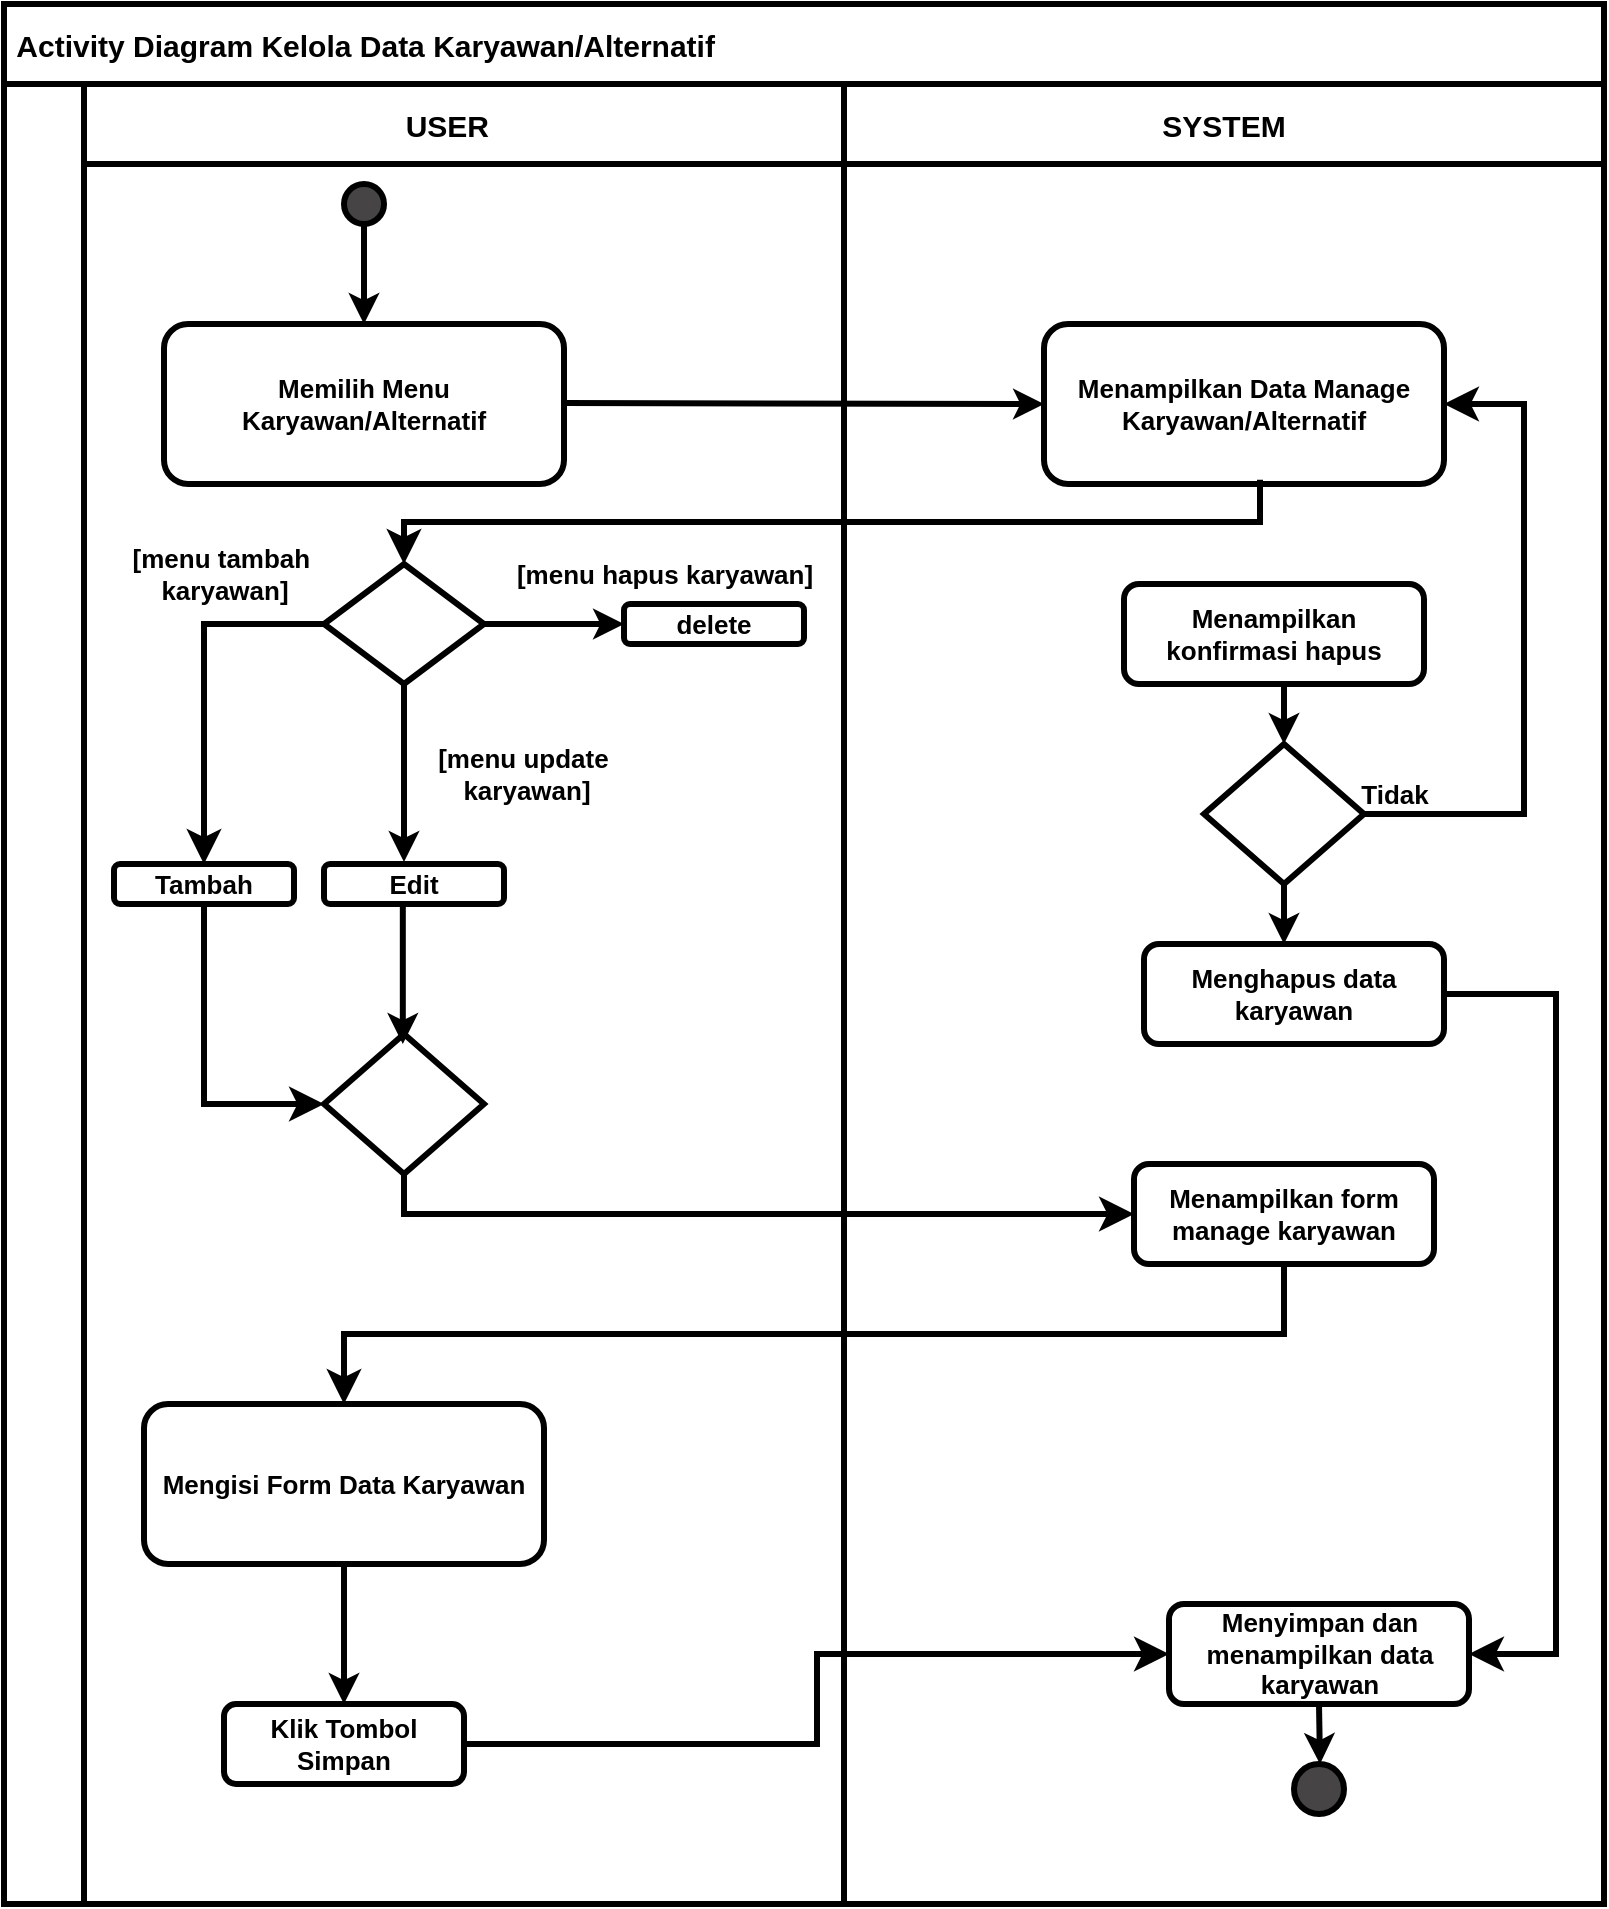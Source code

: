 <mxfile>
    <diagram id="BdHdLVCnZauQO98SUEwG" name="activity_user">
        <mxGraphModel dx="1031" dy="1895" grid="1" gridSize="10" guides="1" tooltips="1" connect="1" arrows="1" fold="1" page="1" pageScale="1" pageWidth="827" pageHeight="1169" math="0" shadow="0">
            <root>
                <mxCell id="0"/>
                <mxCell id="1" parent="0"/>
                <mxCell id="2" value=" Activity Diagram Kelola Data Karyawan/Alternatif" style="shape=table;childLayout=tableLayout;startSize=40;collapsible=0;recursiveResize=0;expand=0;strokeColor=default;align=left;verticalAlign=middle;fontFamily=Helvetica;fontSize=15;fontColor=default;fillColor=none;fontStyle=1;strokeWidth=3;" parent="1" vertex="1">
                    <mxGeometry x="14" y="-1160" width="800" height="950" as="geometry"/>
                </mxCell>
                <mxCell id="3" value="" style="shape=tableRow;horizontal=0;swimlaneHead=0;swimlaneBody=0;top=0;left=0;strokeColor=inherit;bottom=0;right=0;dropTarget=0;fontStyle=1;fillColor=none;points=[[0,0.5],[1,0.5]];portConstraint=eastwest;startSize=40;collapsible=0;recursiveResize=0;expand=0;align=center;verticalAlign=middle;fontFamily=Helvetica;fontSize=13;fontColor=default;strokeWidth=3;" parent="2" vertex="1">
                    <mxGeometry y="40" width="800" height="910" as="geometry"/>
                </mxCell>
                <mxCell id="4" value="USER    " style="swimlane;swimlaneHead=0;swimlaneBody=0;fontStyle=1;strokeColor=inherit;connectable=0;fillColor=none;startSize=40;collapsible=0;recursiveResize=0;expand=0;align=center;verticalAlign=middle;fontFamily=Helvetica;fontSize=15;fontColor=default;strokeWidth=3;" parent="3" vertex="1">
                    <mxGeometry x="40" width="380" height="910" as="geometry">
                        <mxRectangle width="380" height="910" as="alternateBounds"/>
                    </mxGeometry>
                </mxCell>
                <mxCell id="5" style="edgeStyle=none;html=1;exitX=0.5;exitY=1;exitDx=0;exitDy=0;fontFamily=Helvetica;fontSize=13;fontColor=default;strokeWidth=3;fontStyle=1" parent="4" source="6" target="7" edge="1">
                    <mxGeometry relative="1" as="geometry"/>
                </mxCell>
                <mxCell id="6" value="" style="ellipse;whiteSpace=wrap;html=1;aspect=fixed;strokeColor=default;align=center;verticalAlign=middle;fontFamily=Helvetica;fontSize=13;fontColor=default;fillColor=light-dark(#464444, #ededed);strokeWidth=3;fontStyle=1" parent="4" vertex="1">
                    <mxGeometry x="130" y="50" width="20" height="20" as="geometry"/>
                </mxCell>
                <mxCell id="7" value="Memilih Menu Karyawan/Alternatif" style="rounded=1;whiteSpace=wrap;html=1;strokeColor=default;align=center;verticalAlign=middle;fontFamily=Helvetica;fontSize=13;fontColor=default;fillColor=none;strokeWidth=3;fontStyle=1" parent="4" vertex="1">
                    <mxGeometry x="40" y="120" width="200" height="80" as="geometry"/>
                </mxCell>
                <mxCell id="8" value="Tambah" style="rounded=1;whiteSpace=wrap;html=1;strokeColor=default;align=center;verticalAlign=middle;fontFamily=Helvetica;fontSize=13;fontColor=default;fillColor=none;strokeWidth=3;fontStyle=1" parent="4" vertex="1">
                    <mxGeometry x="15" y="390" width="90" height="20" as="geometry"/>
                </mxCell>
                <mxCell id="9" value="Mengisi Form Data Karyawan" style="rounded=1;whiteSpace=wrap;html=1;strokeColor=default;align=center;verticalAlign=middle;fontFamily=Helvetica;fontSize=13;fontColor=default;fillColor=none;strokeWidth=3;fontStyle=1" parent="4" vertex="1">
                    <mxGeometry x="30" y="660" width="200" height="80" as="geometry"/>
                </mxCell>
                <mxCell id="11" value="" style="endArrow=classic;html=1;fontFamily=Helvetica;fontSize=13;fontColor=default;entryX=0;entryY=0.5;entryDx=0;entryDy=0;strokeWidth=3;fontStyle=1" parent="4" target="14" edge="1">
                    <mxGeometry width="50" height="50" relative="1" as="geometry">
                        <mxPoint x="240" y="159.5" as="sourcePoint"/>
                        <mxPoint x="360" y="159.5" as="targetPoint"/>
                    </mxGeometry>
                </mxCell>
                <mxCell id="23" value="&lt;div&gt;&lt;div&gt;&lt;br&gt;&lt;/div&gt;&lt;/div&gt;" style="rhombus;whiteSpace=wrap;html=1;strokeColor=default;align=center;verticalAlign=middle;fontFamily=Helvetica;fontSize=13;fontColor=default;fillColor=none;strokeWidth=3;fontStyle=1" parent="4" vertex="1">
                    <mxGeometry x="120" y="240" width="80" height="60" as="geometry"/>
                </mxCell>
                <mxCell id="32" value="Edit" style="rounded=1;whiteSpace=wrap;html=1;strokeColor=default;align=center;verticalAlign=middle;fontFamily=Helvetica;fontSize=13;fontColor=default;fillColor=none;strokeWidth=3;fontStyle=1" parent="4" vertex="1">
                    <mxGeometry x="120" y="390" width="90" height="20" as="geometry"/>
                </mxCell>
                <mxCell id="33" value="delete" style="rounded=1;whiteSpace=wrap;html=1;strokeColor=default;align=center;verticalAlign=middle;fontFamily=Helvetica;fontSize=13;fontColor=default;fillColor=none;strokeWidth=3;fontStyle=1" parent="4" vertex="1">
                    <mxGeometry x="270" y="260" width="90" height="20" as="geometry"/>
                </mxCell>
                <mxCell id="34" value="&lt;div&gt;&lt;div&gt;&lt;br&gt;&lt;/div&gt;&lt;/div&gt;" style="rhombus;whiteSpace=wrap;html=1;strokeColor=default;align=center;verticalAlign=middle;fontFamily=Helvetica;fontSize=13;fontColor=default;fillColor=none;strokeWidth=3;fontStyle=1" parent="4" vertex="1">
                    <mxGeometry x="120" y="475" width="80" height="70" as="geometry"/>
                </mxCell>
                <mxCell id="35" value="" style="edgeStyle=elbowEdgeStyle;elbow=vertical;endArrow=classic;html=1;curved=0;rounded=0;endSize=8;startSize=8;entryX=0.5;entryY=0;entryDx=0;entryDy=0;exitX=0;exitY=0.5;exitDx=0;exitDy=0;strokeWidth=3;fontSize=13;fontStyle=1" parent="4" source="23" target="8" edge="1">
                    <mxGeometry width="50" height="50" relative="1" as="geometry">
                        <mxPoint x="50" y="280" as="sourcePoint"/>
                        <mxPoint x="100" y="230" as="targetPoint"/>
                        <Array as="points">
                            <mxPoint x="70" y="270"/>
                        </Array>
                    </mxGeometry>
                </mxCell>
                <mxCell id="38" value="" style="endArrow=classic;html=1;entryX=0;entryY=0.5;entryDx=0;entryDy=0;strokeWidth=3;fontSize=13;fontStyle=1" parent="4" target="33" edge="1">
                    <mxGeometry width="50" height="50" relative="1" as="geometry">
                        <mxPoint x="200" y="270" as="sourcePoint"/>
                        <mxPoint x="250" y="220" as="targetPoint"/>
                    </mxGeometry>
                </mxCell>
                <mxCell id="47" value="" style="edgeStyle=elbowEdgeStyle;elbow=horizontal;endArrow=classic;html=1;curved=0;rounded=0;endSize=8;startSize=8;fontFamily=Helvetica;fontSize=13;fontColor=default;entryX=0;entryY=0.5;entryDx=0;entryDy=0;exitX=0.5;exitY=1;exitDx=0;exitDy=0;strokeWidth=3;fontStyle=1" parent="4" source="8" target="34" edge="1">
                    <mxGeometry width="50" height="50" relative="1" as="geometry">
                        <mxPoint x="200" y="740" as="sourcePoint"/>
                        <mxPoint x="200" y="460" as="targetPoint"/>
                        <Array as="points">
                            <mxPoint x="60" y="460"/>
                        </Array>
                    </mxGeometry>
                </mxCell>
                <mxCell id="50" value="[menu tambah&amp;nbsp;&lt;div&gt;karyawan]&lt;/div&gt;" style="text;html=1;align=center;verticalAlign=middle;resizable=0;points=[];autosize=1;strokeColor=none;fillColor=none;strokeWidth=3;fontSize=13;fontStyle=1" parent="4" vertex="1">
                    <mxGeometry x="15" y="225" width="110" height="40" as="geometry"/>
                </mxCell>
                <mxCell id="51" value="[menu update&amp;nbsp;&lt;div&gt;karyawan]&lt;/div&gt;" style="text;html=1;align=center;verticalAlign=middle;resizable=0;points=[];autosize=1;strokeColor=none;fillColor=none;strokeWidth=3;fontSize=13;fontStyle=1" parent="4" vertex="1">
                    <mxGeometry x="166" y="325" width="110" height="40" as="geometry"/>
                </mxCell>
                <mxCell id="67" value="Klik Tombol Simpan" style="rounded=1;whiteSpace=wrap;html=1;strokeWidth=3;fontSize=13;fontStyle=1" parent="4" vertex="1">
                    <mxGeometry x="70" y="810" width="120" height="40" as="geometry"/>
                </mxCell>
                <mxCell id="68" style="edgeStyle=none;html=1;fontFamily=Helvetica;fontSize=13;fontColor=default;exitX=0.5;exitY=1;exitDx=0;exitDy=0;entryX=0.5;entryY=0;entryDx=0;entryDy=0;strokeWidth=3;fontStyle=1" parent="4" source="9" target="67" edge="1">
                    <mxGeometry relative="1" as="geometry">
                        <mxPoint x="120" y="700" as="sourcePoint"/>
                        <mxPoint x="120" y="810" as="targetPoint"/>
                    </mxGeometry>
                </mxCell>
                <mxCell id="72" value="" style="endArrow=classic;html=1;exitX=0.5;exitY=1;exitDx=0;exitDy=0;strokeWidth=3;fontSize=13;fontStyle=1" parent="4" source="23" edge="1">
                    <mxGeometry width="50" height="50" relative="1" as="geometry">
                        <mxPoint x="395" y="460" as="sourcePoint"/>
                        <mxPoint x="160" y="389" as="targetPoint"/>
                    </mxGeometry>
                </mxCell>
                <mxCell id="49" value="[menu hapus karyawan]" style="text;html=1;align=center;verticalAlign=middle;resizable=0;points=[];autosize=1;strokeColor=none;fillColor=none;strokeWidth=3;fontSize=13;fontStyle=1" parent="4" vertex="1">
                    <mxGeometry x="210" y="230" width="160" height="30" as="geometry"/>
                </mxCell>
                <mxCell id="73" style="edgeStyle=none;html=1;fontFamily=Helvetica;fontSize=13;fontColor=default;exitX=0.5;exitY=1;exitDx=0;exitDy=0;entryX=0.5;entryY=0;entryDx=0;entryDy=0;strokeWidth=3;fontStyle=1" parent="4" edge="1">
                    <mxGeometry relative="1" as="geometry">
                        <mxPoint x="159.41" y="410" as="sourcePoint"/>
                        <mxPoint x="159.41" y="480" as="targetPoint"/>
                    </mxGeometry>
                </mxCell>
                <mxCell id="12" value="SYSTEM" style="swimlane;swimlaneHead=0;swimlaneBody=0;fontStyle=1;strokeColor=inherit;connectable=0;fillColor=none;startSize=40;collapsible=0;recursiveResize=0;expand=0;align=center;verticalAlign=middle;fontFamily=Helvetica;fontSize=15;fontColor=default;strokeWidth=3;" parent="3" vertex="1">
                    <mxGeometry x="420" width="380" height="910" as="geometry">
                        <mxRectangle width="380" height="910" as="alternateBounds"/>
                    </mxGeometry>
                </mxCell>
                <mxCell id="13" value="" style="ellipse;whiteSpace=wrap;html=1;aspect=fixed;strokeColor=default;align=center;verticalAlign=middle;fontFamily=Helvetica;fontSize=13;fontColor=default;fillColor=light-dark(#464444, #ededed);strokeWidth=3;fontStyle=1" parent="12" vertex="1">
                    <mxGeometry x="225" y="840" width="25" height="25" as="geometry"/>
                </mxCell>
                <mxCell id="14" value="Menampilkan Data Manage Karyawan/Alternatif" style="rounded=1;whiteSpace=wrap;html=1;strokeColor=default;align=center;verticalAlign=middle;fontFamily=Helvetica;fontSize=13;fontColor=default;fillColor=none;strokeWidth=3;fontStyle=1" parent="12" vertex="1">
                    <mxGeometry x="100" y="120" width="200" height="80" as="geometry"/>
                </mxCell>
                <mxCell id="57" style="edgeStyle=none;html=1;strokeWidth=3;fontSize=13;fontStyle=1" parent="12" source="15" edge="1">
                    <mxGeometry relative="1" as="geometry">
                        <mxPoint x="220" y="330" as="targetPoint"/>
                    </mxGeometry>
                </mxCell>
                <mxCell id="15" value="&lt;div&gt;&lt;div&gt;&lt;br&gt;&lt;/div&gt;&lt;/div&gt;" style="rhombus;whiteSpace=wrap;html=1;strokeColor=default;align=center;verticalAlign=middle;fontFamily=Helvetica;fontSize=13;fontColor=default;fillColor=none;strokeWidth=3;fontStyle=1" parent="12" vertex="1">
                    <mxGeometry x="180" y="330" width="80" height="70" as="geometry"/>
                </mxCell>
                <mxCell id="16" value="Menampilkan form manage karyawan" style="rounded=1;whiteSpace=wrap;html=1;strokeColor=default;align=center;verticalAlign=middle;fontFamily=Helvetica;fontSize=13;fontColor=default;fillColor=none;strokeWidth=3;fontStyle=1" parent="12" vertex="1">
                    <mxGeometry x="145" y="540" width="150" height="50" as="geometry"/>
                </mxCell>
                <mxCell id="18" value="" style="edgeStyle=elbowEdgeStyle;elbow=horizontal;endArrow=classic;html=1;curved=0;rounded=0;endSize=8;startSize=8;fontFamily=Helvetica;fontSize=13;fontColor=default;entryX=1;entryY=0.5;entryDx=0;entryDy=0;exitX=1;exitY=0.5;exitDx=0;exitDy=0;strokeWidth=3;fontStyle=1" parent="12" source="15" target="14" edge="1">
                    <mxGeometry width="50" height="50" relative="1" as="geometry">
                        <mxPoint x="300" y="440" as="sourcePoint"/>
                        <mxPoint x="350" y="390" as="targetPoint"/>
                        <Array as="points">
                            <mxPoint x="340" y="300"/>
                        </Array>
                    </mxGeometry>
                </mxCell>
                <mxCell id="20" style="edgeStyle=none;html=1;fontFamily=Helvetica;fontSize=13;fontColor=default;exitX=0.5;exitY=1;exitDx=0;exitDy=0;strokeWidth=3;fontStyle=1" parent="12" source="63" edge="1">
                    <mxGeometry relative="1" as="geometry">
                        <mxPoint x="237.08" y="750" as="sourcePoint"/>
                        <mxPoint x="238" y="840" as="targetPoint"/>
                    </mxGeometry>
                </mxCell>
                <mxCell id="21" value="Tidak" style="text;html=1;align=center;verticalAlign=middle;resizable=0;points=[];autosize=1;strokeColor=none;fillColor=none;fontFamily=Helvetica;fontSize=13;fontColor=default;strokeWidth=3;fontStyle=1" parent="12" vertex="1">
                    <mxGeometry x="250" y="340" width="50" height="30" as="geometry"/>
                </mxCell>
                <mxCell id="52" value="Menghapus data karyawan" style="rounded=1;whiteSpace=wrap;html=1;strokeColor=default;align=center;verticalAlign=middle;fontFamily=Helvetica;fontSize=13;fontColor=default;fillColor=none;strokeWidth=3;fontStyle=1" parent="12" vertex="1">
                    <mxGeometry x="150" y="430" width="150" height="50" as="geometry"/>
                </mxCell>
                <mxCell id="54" value="Menampilkan konfirmasi hapus" style="rounded=1;whiteSpace=wrap;html=1;strokeColor=default;align=center;verticalAlign=middle;fontFamily=Helvetica;fontSize=13;fontColor=default;fillColor=none;strokeWidth=3;fontStyle=1" parent="12" vertex="1">
                    <mxGeometry x="140" y="250" width="150" height="50" as="geometry"/>
                </mxCell>
                <mxCell id="56" value="" style="endArrow=classic;html=1;fontFamily=Helvetica;fontSize=13;fontColor=default;entryX=0.5;entryY=0;entryDx=0;entryDy=0;strokeWidth=3;fontStyle=1" parent="12" target="15" edge="1">
                    <mxGeometry width="50" height="50" relative="1" as="geometry">
                        <mxPoint x="220" y="300" as="sourcePoint"/>
                        <mxPoint x="219.5" y="407" as="targetPoint"/>
                    </mxGeometry>
                </mxCell>
                <mxCell id="59" value="" style="endArrow=classic;html=1;fontFamily=Helvetica;fontSize=13;fontColor=default;exitX=0.5;exitY=1;exitDx=0;exitDy=0;strokeWidth=3;fontStyle=1" parent="12" source="15" edge="1">
                    <mxGeometry width="50" height="50" relative="1" as="geometry">
                        <mxPoint x="230" y="310" as="sourcePoint"/>
                        <mxPoint x="220" y="430" as="targetPoint"/>
                    </mxGeometry>
                </mxCell>
                <mxCell id="63" value="Menyimpan dan menampilkan data karyawan" style="rounded=1;whiteSpace=wrap;html=1;strokeColor=default;align=center;verticalAlign=middle;fontFamily=Helvetica;fontSize=13;fontColor=default;fillColor=none;strokeWidth=3;fontStyle=1" parent="12" vertex="1">
                    <mxGeometry x="162.5" y="760" width="150" height="50" as="geometry"/>
                </mxCell>
                <mxCell id="81" value="" style="edgeStyle=elbowEdgeStyle;elbow=horizontal;endArrow=classic;html=1;curved=0;rounded=0;endSize=8;startSize=8;exitX=1;exitY=0.5;exitDx=0;exitDy=0;entryX=1;entryY=0.5;entryDx=0;entryDy=0;strokeWidth=3;" edge="1" parent="12" source="52" target="63">
                    <mxGeometry width="50" height="50" relative="1" as="geometry">
                        <mxPoint x="-64" y="640" as="sourcePoint"/>
                        <mxPoint x="356" y="720" as="targetPoint"/>
                        <Array as="points">
                            <mxPoint x="356" y="580"/>
                        </Array>
                    </mxGeometry>
                </mxCell>
                <mxCell id="75" value="" style="edgeStyle=elbowEdgeStyle;elbow=vertical;endArrow=classic;html=1;curved=0;rounded=0;endSize=8;startSize=8;exitX=0.54;exitY=0.974;exitDx=0;exitDy=0;exitPerimeter=0;entryX=0.5;entryY=0;entryDx=0;entryDy=0;strokeWidth=3;" edge="1" parent="3" source="14" target="23">
                    <mxGeometry width="50" height="50" relative="1" as="geometry">
                        <mxPoint x="356" y="400" as="sourcePoint"/>
                        <mxPoint x="406" y="350" as="targetPoint"/>
                    </mxGeometry>
                </mxCell>
                <mxCell id="79" value="" style="edgeStyle=elbowEdgeStyle;elbow=vertical;endArrow=classic;html=1;curved=0;rounded=0;endSize=8;startSize=8;exitX=0.5;exitY=1;exitDx=0;exitDy=0;entryX=0.5;entryY=0;entryDx=0;entryDy=0;strokeWidth=3;" edge="1" parent="3" source="16" target="9">
                    <mxGeometry width="50" height="50" relative="1" as="geometry">
                        <mxPoint x="356" y="520" as="sourcePoint"/>
                        <mxPoint x="406" y="470" as="targetPoint"/>
                    </mxGeometry>
                </mxCell>
                <mxCell id="80" value="" style="edgeStyle=elbowEdgeStyle;elbow=horizontal;endArrow=classic;html=1;curved=0;rounded=0;endSize=8;startSize=8;exitX=1;exitY=0.5;exitDx=0;exitDy=0;entryX=0;entryY=0.5;entryDx=0;entryDy=0;strokeWidth=3;" edge="1" parent="3" source="67" target="63">
                    <mxGeometry width="50" height="50" relative="1" as="geometry">
                        <mxPoint x="356" y="640" as="sourcePoint"/>
                        <mxPoint x="406" y="590" as="targetPoint"/>
                    </mxGeometry>
                </mxCell>
                <mxCell id="82" value="" style="edgeStyle=elbowEdgeStyle;elbow=horizontal;endArrow=classic;html=1;curved=0;rounded=0;endSize=8;startSize=8;exitX=0.5;exitY=1;exitDx=0;exitDy=0;entryX=0;entryY=0.5;entryDx=0;entryDy=0;strokeWidth=3;" edge="1" parent="3" source="34" target="16">
                    <mxGeometry width="50" height="50" relative="1" as="geometry">
                        <mxPoint x="356" y="520" as="sourcePoint"/>
                        <mxPoint x="406" y="470" as="targetPoint"/>
                        <Array as="points">
                            <mxPoint x="200" y="565"/>
                        </Array>
                    </mxGeometry>
                </mxCell>
            </root>
        </mxGraphModel>
    </diagram>
    <diagram name="aktiviti_Kriteria" id="DtPOqVlLTQjPRixEjP5b">
        <mxGraphModel dx="876" dy="617" grid="1" gridSize="10" guides="1" tooltips="1" connect="1" arrows="1" fold="1" page="1" pageScale="1" pageWidth="827" pageHeight="1169" math="0" shadow="0">
            <root>
                <mxCell id="A-ZiC6xtrM6wNdcUwEOc-0"/>
                <mxCell id="A-ZiC6xtrM6wNdcUwEOc-1" parent="A-ZiC6xtrM6wNdcUwEOc-0"/>
                <mxCell id="A-ZiC6xtrM6wNdcUwEOc-2" value=" Activity Diagram Kelola Data Kriteria" style="shape=table;childLayout=tableLayout;startSize=40;collapsible=0;recursiveResize=0;expand=0;strokeColor=default;align=left;verticalAlign=middle;fontFamily=Helvetica;fontSize=12;fontColor=default;fillColor=default;fontStyle=1" parent="A-ZiC6xtrM6wNdcUwEOc-1" vertex="1">
                    <mxGeometry x="25" width="800" height="950" as="geometry"/>
                </mxCell>
                <mxCell id="A-ZiC6xtrM6wNdcUwEOc-3" value="" style="shape=tableRow;horizontal=0;swimlaneHead=0;swimlaneBody=0;top=0;left=0;strokeColor=inherit;bottom=0;right=0;dropTarget=0;fontStyle=0;fillColor=none;points=[[0,0.5],[1,0.5]];portConstraint=eastwest;startSize=40;collapsible=0;recursiveResize=0;expand=0;align=center;verticalAlign=middle;fontFamily=Helvetica;fontSize=12;fontColor=default;" parent="A-ZiC6xtrM6wNdcUwEOc-2" vertex="1">
                    <mxGeometry y="40" width="800" height="910" as="geometry"/>
                </mxCell>
                <mxCell id="A-ZiC6xtrM6wNdcUwEOc-4" value="USER    " style="swimlane;swimlaneHead=0;swimlaneBody=0;fontStyle=1;strokeColor=inherit;connectable=0;fillColor=none;startSize=40;collapsible=0;recursiveResize=0;expand=0;align=center;verticalAlign=middle;fontFamily=Helvetica;fontSize=12;fontColor=default;" parent="A-ZiC6xtrM6wNdcUwEOc-3" vertex="1">
                    <mxGeometry x="40" width="380" height="910" as="geometry">
                        <mxRectangle width="380" height="910" as="alternateBounds"/>
                    </mxGeometry>
                </mxCell>
                <mxCell id="A-ZiC6xtrM6wNdcUwEOc-5" style="edgeStyle=none;html=1;exitX=0.5;exitY=1;exitDx=0;exitDy=0;fontFamily=Helvetica;fontSize=12;fontColor=default;" parent="A-ZiC6xtrM6wNdcUwEOc-4" source="A-ZiC6xtrM6wNdcUwEOc-6" target="A-ZiC6xtrM6wNdcUwEOc-7" edge="1">
                    <mxGeometry relative="1" as="geometry"/>
                </mxCell>
                <mxCell id="A-ZiC6xtrM6wNdcUwEOc-6" value="" style="ellipse;whiteSpace=wrap;html=1;aspect=fixed;strokeColor=default;align=center;verticalAlign=middle;fontFamily=Helvetica;fontSize=12;fontColor=default;fillColor=light-dark(#464444, #ededed);" parent="A-ZiC6xtrM6wNdcUwEOc-4" vertex="1">
                    <mxGeometry x="130" y="50" width="20" height="20" as="geometry"/>
                </mxCell>
                <mxCell id="A-ZiC6xtrM6wNdcUwEOc-7" value="Memilih Menu Kriteria" style="rounded=1;whiteSpace=wrap;html=1;strokeColor=default;align=center;verticalAlign=middle;fontFamily=Helvetica;fontSize=12;fontColor=default;fillColor=none;" parent="A-ZiC6xtrM6wNdcUwEOc-4" vertex="1">
                    <mxGeometry x="40" y="120" width="200" height="80" as="geometry"/>
                </mxCell>
                <mxCell id="A-ZiC6xtrM6wNdcUwEOc-8" value="Tambah" style="rounded=1;whiteSpace=wrap;html=1;strokeColor=default;align=center;verticalAlign=middle;fontFamily=Helvetica;fontSize=12;fontColor=default;fillColor=none;" parent="A-ZiC6xtrM6wNdcUwEOc-4" vertex="1">
                    <mxGeometry x="15" y="390" width="90" height="20" as="geometry"/>
                </mxCell>
                <mxCell id="A-ZiC6xtrM6wNdcUwEOc-9" value="mengisi form kriteria" style="rounded=1;whiteSpace=wrap;html=1;strokeColor=default;align=center;verticalAlign=middle;fontFamily=Helvetica;fontSize=12;fontColor=default;fillColor=none;" parent="A-ZiC6xtrM6wNdcUwEOc-4" vertex="1">
                    <mxGeometry x="30" y="660" width="200" height="80" as="geometry"/>
                </mxCell>
                <mxCell id="A-ZiC6xtrM6wNdcUwEOc-10" value="" style="endArrow=classic;html=1;fontFamily=Helvetica;fontSize=12;fontColor=default;entryX=0;entryY=0.5;entryDx=0;entryDy=0;" parent="A-ZiC6xtrM6wNdcUwEOc-4" target="A-ZiC6xtrM6wNdcUwEOc-28" edge="1">
                    <mxGeometry width="50" height="50" relative="1" as="geometry">
                        <mxPoint x="240" y="159.5" as="sourcePoint"/>
                        <mxPoint x="360" y="159.5" as="targetPoint"/>
                    </mxGeometry>
                </mxCell>
                <mxCell id="A-ZiC6xtrM6wNdcUwEOc-11" value="&lt;div&gt;&lt;div&gt;&lt;br&gt;&lt;/div&gt;&lt;/div&gt;" style="rhombus;whiteSpace=wrap;html=1;strokeColor=default;align=center;verticalAlign=middle;fontFamily=Helvetica;fontSize=12;fontColor=default;fillColor=default;" parent="A-ZiC6xtrM6wNdcUwEOc-4" vertex="1">
                    <mxGeometry x="120" y="240" width="80" height="60" as="geometry"/>
                </mxCell>
                <mxCell id="A-ZiC6xtrM6wNdcUwEOc-12" value="Edit" style="rounded=1;whiteSpace=wrap;html=1;strokeColor=default;align=center;verticalAlign=middle;fontFamily=Helvetica;fontSize=12;fontColor=default;fillColor=none;" parent="A-ZiC6xtrM6wNdcUwEOc-4" vertex="1">
                    <mxGeometry x="120" y="390" width="90" height="20" as="geometry"/>
                </mxCell>
                <mxCell id="A-ZiC6xtrM6wNdcUwEOc-13" value="delete" style="rounded=1;whiteSpace=wrap;html=1;strokeColor=default;align=center;verticalAlign=middle;fontFamily=Helvetica;fontSize=12;fontColor=default;fillColor=none;" parent="A-ZiC6xtrM6wNdcUwEOc-4" vertex="1">
                    <mxGeometry x="270" y="260" width="90" height="20" as="geometry"/>
                </mxCell>
                <mxCell id="A-ZiC6xtrM6wNdcUwEOc-14" value="&lt;div&gt;&lt;div&gt;&lt;br&gt;&lt;/div&gt;&lt;/div&gt;" style="rhombus;whiteSpace=wrap;html=1;strokeColor=default;align=center;verticalAlign=middle;fontFamily=Helvetica;fontSize=12;fontColor=default;fillColor=default;" parent="A-ZiC6xtrM6wNdcUwEOc-4" vertex="1">
                    <mxGeometry x="120" y="475" width="80" height="70" as="geometry"/>
                </mxCell>
                <mxCell id="A-ZiC6xtrM6wNdcUwEOc-15" value="" style="edgeStyle=elbowEdgeStyle;elbow=vertical;endArrow=classic;html=1;curved=0;rounded=0;endSize=8;startSize=8;entryX=0.5;entryY=0;entryDx=0;entryDy=0;exitX=0;exitY=0.5;exitDx=0;exitDy=0;" parent="A-ZiC6xtrM6wNdcUwEOc-4" source="A-ZiC6xtrM6wNdcUwEOc-11" target="A-ZiC6xtrM6wNdcUwEOc-8" edge="1">
                    <mxGeometry width="50" height="50" relative="1" as="geometry">
                        <mxPoint x="50" y="280" as="sourcePoint"/>
                        <mxPoint x="100" y="230" as="targetPoint"/>
                        <Array as="points">
                            <mxPoint x="70" y="270"/>
                        </Array>
                    </mxGeometry>
                </mxCell>
                <mxCell id="A-ZiC6xtrM6wNdcUwEOc-16" value="" style="endArrow=classic;html=1;entryX=0;entryY=0.5;entryDx=0;entryDy=0;" parent="A-ZiC6xtrM6wNdcUwEOc-4" target="A-ZiC6xtrM6wNdcUwEOc-13" edge="1">
                    <mxGeometry width="50" height="50" relative="1" as="geometry">
                        <mxPoint x="200" y="270" as="sourcePoint"/>
                        <mxPoint x="250" y="220" as="targetPoint"/>
                    </mxGeometry>
                </mxCell>
                <mxCell id="A-ZiC6xtrM6wNdcUwEOc-17" value="" style="edgeStyle=elbowEdgeStyle;elbow=horizontal;endArrow=classic;html=1;curved=0;rounded=0;endSize=8;startSize=8;fontFamily=Helvetica;fontSize=12;fontColor=default;entryX=0;entryY=0.5;entryDx=0;entryDy=0;exitX=0.5;exitY=1;exitDx=0;exitDy=0;" parent="A-ZiC6xtrM6wNdcUwEOc-4" source="A-ZiC6xtrM6wNdcUwEOc-8" target="A-ZiC6xtrM6wNdcUwEOc-14" edge="1">
                    <mxGeometry width="50" height="50" relative="1" as="geometry">
                        <mxPoint x="200" y="740" as="sourcePoint"/>
                        <mxPoint x="200" y="460" as="targetPoint"/>
                        <Array as="points">
                            <mxPoint x="60" y="460"/>
                        </Array>
                    </mxGeometry>
                </mxCell>
                <mxCell id="A-ZiC6xtrM6wNdcUwEOc-18" value="[menu tambah kriteria]" style="text;html=1;align=center;verticalAlign=middle;resizable=0;points=[];autosize=1;strokeColor=none;fillColor=none;" parent="A-ZiC6xtrM6wNdcUwEOc-4" vertex="1">
                    <mxGeometry y="230" width="140" height="30" as="geometry"/>
                </mxCell>
                <mxCell id="A-ZiC6xtrM6wNdcUwEOc-19" value="[menu update kriteria]" style="text;html=1;align=center;verticalAlign=middle;resizable=0;points=[];autosize=1;strokeColor=none;fillColor=none;" parent="A-ZiC6xtrM6wNdcUwEOc-4" vertex="1">
                    <mxGeometry x="160" y="300" width="140" height="30" as="geometry"/>
                </mxCell>
                <mxCell id="A-ZiC6xtrM6wNdcUwEOc-20" value="Klik Tombol Simpan" style="rounded=1;whiteSpace=wrap;html=1;" parent="A-ZiC6xtrM6wNdcUwEOc-4" vertex="1">
                    <mxGeometry x="70" y="810" width="120" height="20" as="geometry"/>
                </mxCell>
                <mxCell id="A-ZiC6xtrM6wNdcUwEOc-21" style="edgeStyle=none;html=1;fontFamily=Helvetica;fontSize=12;fontColor=default;exitX=0.5;exitY=1;exitDx=0;exitDy=0;entryX=0.5;entryY=0;entryDx=0;entryDy=0;" parent="A-ZiC6xtrM6wNdcUwEOc-4" source="A-ZiC6xtrM6wNdcUwEOc-9" target="A-ZiC6xtrM6wNdcUwEOc-20" edge="1">
                    <mxGeometry relative="1" as="geometry">
                        <mxPoint x="120" y="700" as="sourcePoint"/>
                        <mxPoint x="120" y="810" as="targetPoint"/>
                    </mxGeometry>
                </mxCell>
                <mxCell id="A-ZiC6xtrM6wNdcUwEOc-22" value="" style="endArrow=classic;html=1;exitX=0.5;exitY=1;exitDx=0;exitDy=0;" parent="A-ZiC6xtrM6wNdcUwEOc-4" source="A-ZiC6xtrM6wNdcUwEOc-11" edge="1">
                    <mxGeometry width="50" height="50" relative="1" as="geometry">
                        <mxPoint x="395" y="460" as="sourcePoint"/>
                        <mxPoint x="160" y="389" as="targetPoint"/>
                    </mxGeometry>
                </mxCell>
                <mxCell id="A-ZiC6xtrM6wNdcUwEOc-23" value="[menu hapus kriteria]" style="text;html=1;align=center;verticalAlign=middle;resizable=0;points=[];autosize=1;strokeColor=none;fillColor=none;" parent="A-ZiC6xtrM6wNdcUwEOc-4" vertex="1">
                    <mxGeometry x="190" y="230" width="140" height="30" as="geometry"/>
                </mxCell>
                <mxCell id="A-ZiC6xtrM6wNdcUwEOc-24" style="edgeStyle=none;html=1;fontFamily=Helvetica;fontSize=12;fontColor=default;exitX=0.5;exitY=1;exitDx=0;exitDy=0;entryX=0.5;entryY=0;entryDx=0;entryDy=0;" parent="A-ZiC6xtrM6wNdcUwEOc-4" edge="1">
                    <mxGeometry relative="1" as="geometry">
                        <mxPoint x="159.41" y="410" as="sourcePoint"/>
                        <mxPoint x="159.41" y="480" as="targetPoint"/>
                    </mxGeometry>
                </mxCell>
                <mxCell id="A-ZiC6xtrM6wNdcUwEOc-25" value="" style="endArrow=classic;html=1;entryX=0.5;entryY=0;entryDx=0;entryDy=0;exitX=0.5;exitY=1;exitDx=0;exitDy=0;" parent="A-ZiC6xtrM6wNdcUwEOc-4" source="A-ZiC6xtrM6wNdcUwEOc-31" target="A-ZiC6xtrM6wNdcUwEOc-9" edge="1">
                    <mxGeometry width="50" height="50" relative="1" as="geometry">
                        <mxPoint x="310" y="580" as="sourcePoint"/>
                        <mxPoint x="360" y="530" as="targetPoint"/>
                        <Array as="points">
                            <mxPoint x="600" y="600"/>
                            <mxPoint x="130" y="600"/>
                        </Array>
                    </mxGeometry>
                </mxCell>
                <mxCell id="A-ZiC6xtrM6wNdcUwEOc-26" value="SYSTEM" style="swimlane;swimlaneHead=0;swimlaneBody=0;fontStyle=1;strokeColor=inherit;connectable=0;fillColor=none;startSize=40;collapsible=0;recursiveResize=0;expand=0;align=center;verticalAlign=middle;fontFamily=Helvetica;fontSize=12;fontColor=default;" parent="A-ZiC6xtrM6wNdcUwEOc-3" vertex="1">
                    <mxGeometry x="420" width="380" height="910" as="geometry">
                        <mxRectangle width="380" height="910" as="alternateBounds"/>
                    </mxGeometry>
                </mxCell>
                <mxCell id="A-ZiC6xtrM6wNdcUwEOc-27" value="" style="ellipse;whiteSpace=wrap;html=1;aspect=fixed;strokeColor=default;align=center;verticalAlign=middle;fontFamily=Helvetica;fontSize=12;fontColor=default;fillColor=light-dark(#464444, #ededed);" parent="A-ZiC6xtrM6wNdcUwEOc-26" vertex="1">
                    <mxGeometry x="225" y="840" width="25" height="25" as="geometry"/>
                </mxCell>
                <mxCell id="A-ZiC6xtrM6wNdcUwEOc-28" value="Menampilkan Data Menage Kriteria" style="rounded=1;whiteSpace=wrap;html=1;strokeColor=default;align=center;verticalAlign=middle;fontFamily=Helvetica;fontSize=12;fontColor=default;fillColor=none;" parent="A-ZiC6xtrM6wNdcUwEOc-26" vertex="1">
                    <mxGeometry x="100" y="120" width="200" height="80" as="geometry"/>
                </mxCell>
                <mxCell id="A-ZiC6xtrM6wNdcUwEOc-29" style="edgeStyle=none;html=1;" parent="A-ZiC6xtrM6wNdcUwEOc-26" source="A-ZiC6xtrM6wNdcUwEOc-30" edge="1">
                    <mxGeometry relative="1" as="geometry">
                        <mxPoint x="220" y="330" as="targetPoint"/>
                    </mxGeometry>
                </mxCell>
                <mxCell id="A-ZiC6xtrM6wNdcUwEOc-30" value="&lt;div&gt;&lt;div&gt;&lt;br&gt;&lt;/div&gt;&lt;/div&gt;" style="rhombus;whiteSpace=wrap;html=1;strokeColor=default;align=center;verticalAlign=middle;fontFamily=Helvetica;fontSize=12;fontColor=default;fillColor=default;" parent="A-ZiC6xtrM6wNdcUwEOc-26" vertex="1">
                    <mxGeometry x="180" y="330" width="80" height="70" as="geometry"/>
                </mxCell>
                <mxCell id="A-ZiC6xtrM6wNdcUwEOc-31" value="Menampilkan form manage kriteria" style="rounded=1;whiteSpace=wrap;html=1;strokeColor=default;align=center;verticalAlign=middle;fontFamily=Helvetica;fontSize=12;fontColor=default;fillColor=none;" parent="A-ZiC6xtrM6wNdcUwEOc-26" vertex="1">
                    <mxGeometry x="145" y="540" width="150" height="50" as="geometry"/>
                </mxCell>
                <mxCell id="A-ZiC6xtrM6wNdcUwEOc-32" value="" style="edgeStyle=elbowEdgeStyle;elbow=horizontal;endArrow=classic;html=1;curved=0;rounded=0;endSize=8;startSize=8;fontFamily=Helvetica;fontSize=12;fontColor=default;entryX=1;entryY=0.5;entryDx=0;entryDy=0;exitX=1;exitY=0.5;exitDx=0;exitDy=0;" parent="A-ZiC6xtrM6wNdcUwEOc-26" source="A-ZiC6xtrM6wNdcUwEOc-30" target="A-ZiC6xtrM6wNdcUwEOc-28" edge="1">
                    <mxGeometry width="50" height="50" relative="1" as="geometry">
                        <mxPoint x="300" y="440" as="sourcePoint"/>
                        <mxPoint x="350" y="390" as="targetPoint"/>
                        <Array as="points">
                            <mxPoint x="340" y="300"/>
                        </Array>
                    </mxGeometry>
                </mxCell>
                <mxCell id="A-ZiC6xtrM6wNdcUwEOc-33" style="edgeStyle=none;html=1;fontFamily=Helvetica;fontSize=12;fontColor=default;exitX=0.5;exitY=1;exitDx=0;exitDy=0;" parent="A-ZiC6xtrM6wNdcUwEOc-26" source="A-ZiC6xtrM6wNdcUwEOc-40" edge="1">
                    <mxGeometry relative="1" as="geometry">
                        <mxPoint x="237.08" y="750" as="sourcePoint"/>
                        <mxPoint x="238" y="840" as="targetPoint"/>
                    </mxGeometry>
                </mxCell>
                <mxCell id="A-ZiC6xtrM6wNdcUwEOc-34" value="Tidak" style="text;html=1;align=center;verticalAlign=middle;resizable=0;points=[];autosize=1;strokeColor=none;fillColor=none;fontFamily=Helvetica;fontSize=12;fontColor=default;" parent="A-ZiC6xtrM6wNdcUwEOc-26" vertex="1">
                    <mxGeometry x="250" y="340" width="50" height="30" as="geometry"/>
                </mxCell>
                <mxCell id="A-ZiC6xtrM6wNdcUwEOc-35" value="Menghapus data kriteria" style="rounded=1;whiteSpace=wrap;html=1;strokeColor=default;align=center;verticalAlign=middle;fontFamily=Helvetica;fontSize=12;fontColor=default;fillColor=none;" parent="A-ZiC6xtrM6wNdcUwEOc-26" vertex="1">
                    <mxGeometry x="150" y="430" width="150" height="50" as="geometry"/>
                </mxCell>
                <mxCell id="A-ZiC6xtrM6wNdcUwEOc-36" value="Menampilkan konfirmasi hapus" style="rounded=1;whiteSpace=wrap;html=1;strokeColor=default;align=center;verticalAlign=middle;fontFamily=Helvetica;fontSize=12;fontColor=default;fillColor=none;" parent="A-ZiC6xtrM6wNdcUwEOc-26" vertex="1">
                    <mxGeometry x="140" y="250" width="150" height="50" as="geometry"/>
                </mxCell>
                <mxCell id="A-ZiC6xtrM6wNdcUwEOc-37" value="" style="endArrow=classic;html=1;fontFamily=Helvetica;fontSize=12;fontColor=default;entryX=0.5;entryY=0;entryDx=0;entryDy=0;" parent="A-ZiC6xtrM6wNdcUwEOc-26" target="A-ZiC6xtrM6wNdcUwEOc-30" edge="1">
                    <mxGeometry width="50" height="50" relative="1" as="geometry">
                        <mxPoint x="220" y="300" as="sourcePoint"/>
                        <mxPoint x="219.5" y="407" as="targetPoint"/>
                    </mxGeometry>
                </mxCell>
                <mxCell id="A-ZiC6xtrM6wNdcUwEOc-38" value="" style="endArrow=classic;html=1;fontFamily=Helvetica;fontSize=12;fontColor=default;exitX=0.5;exitY=1;exitDx=0;exitDy=0;" parent="A-ZiC6xtrM6wNdcUwEOc-26" source="A-ZiC6xtrM6wNdcUwEOc-30" edge="1">
                    <mxGeometry width="50" height="50" relative="1" as="geometry">
                        <mxPoint x="230" y="310" as="sourcePoint"/>
                        <mxPoint x="220" y="430" as="targetPoint"/>
                    </mxGeometry>
                </mxCell>
                <mxCell id="A-ZiC6xtrM6wNdcUwEOc-39" value="" style="endArrow=classic;html=1;fontFamily=Helvetica;fontSize=12;fontColor=default;exitX=1;exitY=0.5;exitDx=0;exitDy=0;entryX=1;entryY=0.5;entryDx=0;entryDy=0;" parent="A-ZiC6xtrM6wNdcUwEOc-26" source="A-ZiC6xtrM6wNdcUwEOc-35" target="A-ZiC6xtrM6wNdcUwEOc-40" edge="1">
                    <mxGeometry width="50" height="50" relative="1" as="geometry">
                        <mxPoint x="230" y="410" as="sourcePoint"/>
                        <mxPoint x="230" y="440" as="targetPoint"/>
                        <Array as="points">
                            <mxPoint x="340" y="455"/>
                            <mxPoint x="340" y="705"/>
                        </Array>
                    </mxGeometry>
                </mxCell>
                <mxCell id="A-ZiC6xtrM6wNdcUwEOc-40" value="Menyimpan dan menampilkan data kriteria" style="rounded=1;whiteSpace=wrap;html=1;strokeColor=default;align=center;verticalAlign=middle;fontFamily=Helvetica;fontSize=12;fontColor=default;fillColor=none;" parent="A-ZiC6xtrM6wNdcUwEOc-26" vertex="1">
                    <mxGeometry x="162.5" y="680" width="150" height="50" as="geometry"/>
                </mxCell>
                <mxCell id="A-ZiC6xtrM6wNdcUwEOc-41" value="" style="endArrow=classic;html=1;entryX=0.5;entryY=0;entryDx=0;entryDy=0;exitX=0.585;exitY=1;exitDx=0;exitDy=0;exitPerimeter=0;" parent="A-ZiC6xtrM6wNdcUwEOc-3" source="A-ZiC6xtrM6wNdcUwEOc-28" target="A-ZiC6xtrM6wNdcUwEOc-11" edge="1">
                    <mxGeometry width="50" height="50" relative="1" as="geometry">
                        <mxPoint x="640" y="240" as="sourcePoint"/>
                        <mxPoint x="340" y="340" as="targetPoint"/>
                        <Array as="points">
                            <mxPoint x="637" y="220"/>
                            <mxPoint x="200" y="220"/>
                        </Array>
                    </mxGeometry>
                </mxCell>
                <mxCell id="A-ZiC6xtrM6wNdcUwEOc-42" value="" style="endArrow=classic;html=1;fontFamily=Helvetica;fontSize=12;fontColor=default;exitX=0.5;exitY=1;exitDx=0;exitDy=0;entryX=-0.007;entryY=0.623;entryDx=0;entryDy=0;entryPerimeter=0;" parent="A-ZiC6xtrM6wNdcUwEOc-3" source="A-ZiC6xtrM6wNdcUwEOc-14" target="A-ZiC6xtrM6wNdcUwEOc-31" edge="1">
                    <mxGeometry width="50" height="50" relative="1" as="geometry">
                        <mxPoint x="320" y="440" as="sourcePoint"/>
                        <mxPoint x="220" y="610" as="targetPoint"/>
                        <Array as="points">
                            <mxPoint x="200" y="571"/>
                        </Array>
                    </mxGeometry>
                </mxCell>
            </root>
        </mxGraphModel>
    </diagram>
</mxfile>
